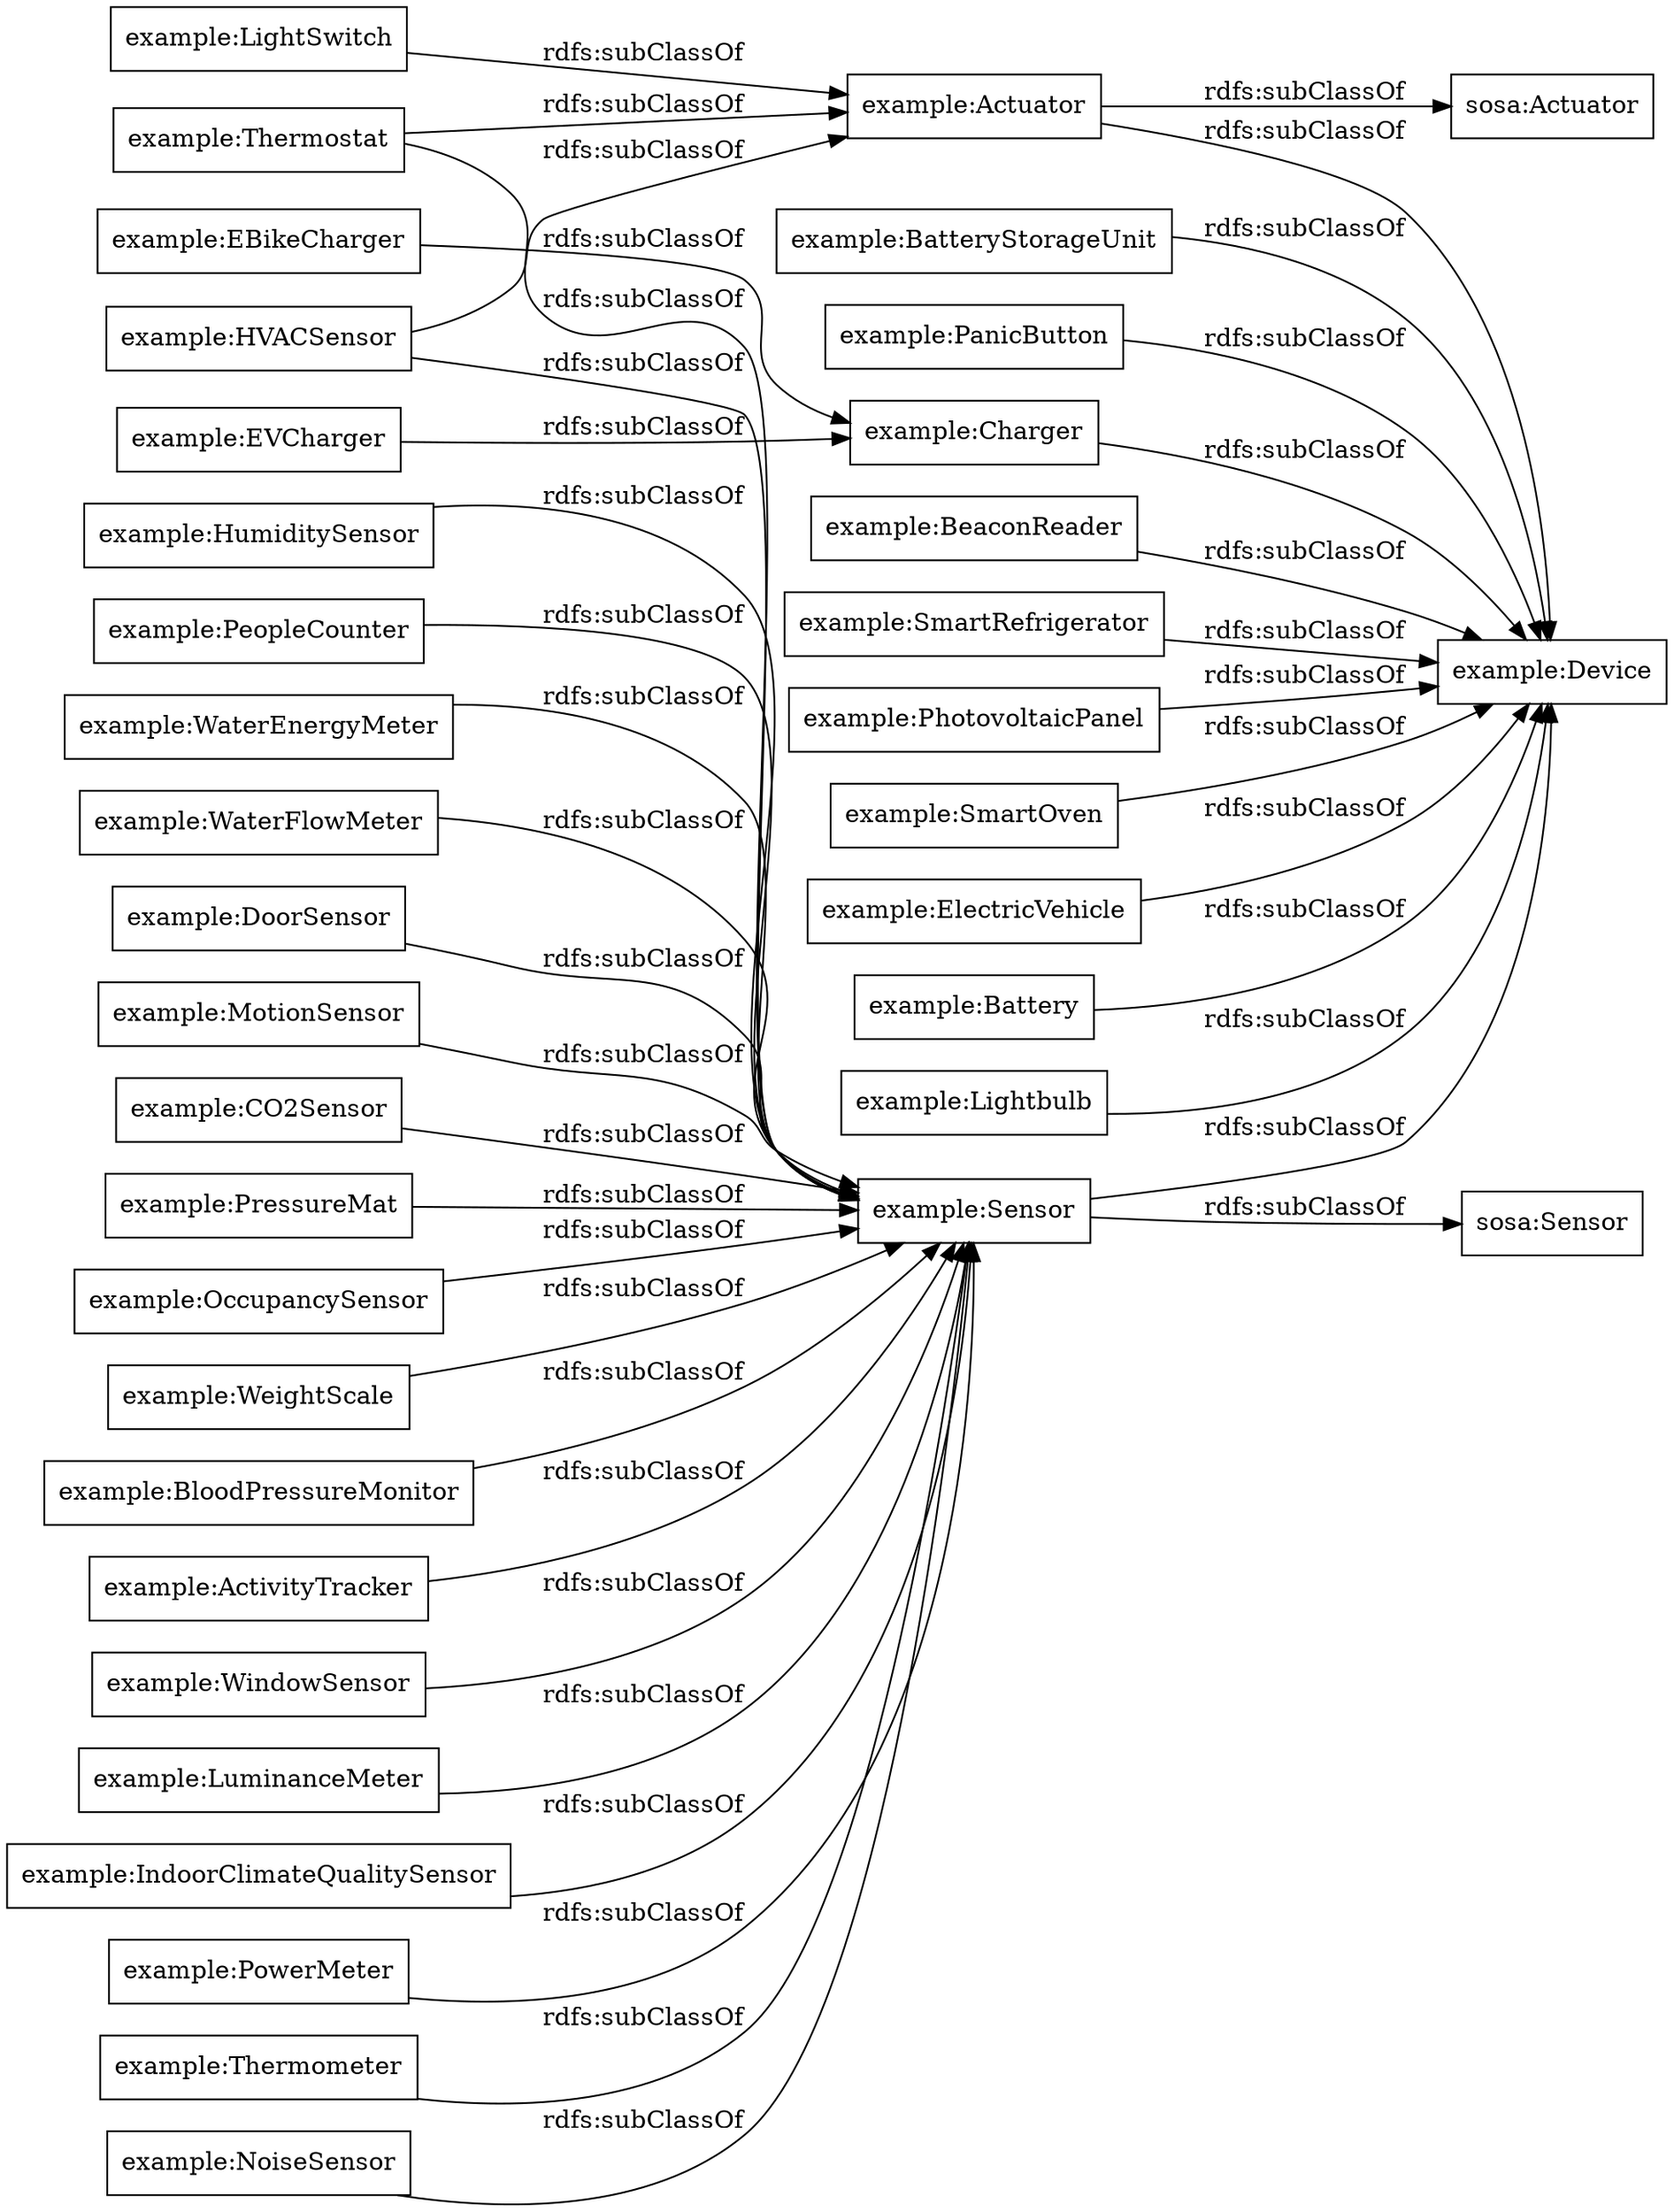 digraph ar2dtool_diagram { 
rankdir=LR;
size="1000"
node [shape = rectangle, color="black"]; "example:PowerMeter" "example:PhotovoltaicPanel" "example:Thermometer" "example:SmartOven" "example:NoiseSensor" "example:LightSwitch" "example:Charger" "example:ElectricVehicle" "example:HumiditySensor" "example:PeopleCounter" "example:WaterEnergyMeter" "sosa:Actuator" "example:WaterFlowMeter" "example:DoorSensor" "example:MotionSensor" "example:CO2Sensor" "example:EVCharger" "example:HVACSensor" "example:Device" "example:PressureMat" "example:Actuator" "example:OccupancySensor" "example:Thermostat" "sosa:Sensor" "example:WeightScale" "example:Lightbulb" "example:BatteryStorageUnit" "example:BeaconReader" "example:BloodPressureMonitor" "example:PanicButton" "example:ActivityTracker" "example:Sensor" "example:WindowSensor" "example:SmartRefrigerator" "example:Battery" "example:LuminanceMeter" "example:IndoorClimateQualitySensor" "example:EBikeCharger" ; /*classes style*/
	"example:PhotovoltaicPanel" -> "example:Device" [ label = "rdfs:subClassOf" ];
	"example:PeopleCounter" -> "example:Sensor" [ label = "rdfs:subClassOf" ];
	"example:WaterEnergyMeter" -> "example:Sensor" [ label = "rdfs:subClassOf" ];
	"example:Lightbulb" -> "example:Device" [ label = "rdfs:subClassOf" ];
	"example:WaterFlowMeter" -> "example:Sensor" [ label = "rdfs:subClassOf" ];
	"example:HVACSensor" -> "example:Sensor" [ label = "rdfs:subClassOf" ];
	"example:HVACSensor" -> "example:Actuator" [ label = "rdfs:subClassOf" ];
	"example:PanicButton" -> "example:Device" [ label = "rdfs:subClassOf" ];
	"example:SmartRefrigerator" -> "example:Device" [ label = "rdfs:subClassOf" ];
	"example:Sensor" -> "sosa:Sensor" [ label = "rdfs:subClassOf" ];
	"example:Sensor" -> "example:Device" [ label = "rdfs:subClassOf" ];
	"example:DoorSensor" -> "example:Sensor" [ label = "rdfs:subClassOf" ];
	"example:ActivityTracker" -> "example:Sensor" [ label = "rdfs:subClassOf" ];
	"example:Charger" -> "example:Device" [ label = "rdfs:subClassOf" ];
	"example:LuminanceMeter" -> "example:Sensor" [ label = "rdfs:subClassOf" ];
	"example:ElectricVehicle" -> "example:Device" [ label = "rdfs:subClassOf" ];
	"example:WindowSensor" -> "example:Sensor" [ label = "rdfs:subClassOf" ];
	"example:PressureMat" -> "example:Sensor" [ label = "rdfs:subClassOf" ];
	"example:EVCharger" -> "example:Charger" [ label = "rdfs:subClassOf" ];
	"example:OccupancySensor" -> "example:Sensor" [ label = "rdfs:subClassOf" ];
	"example:LightSwitch" -> "example:Actuator" [ label = "rdfs:subClassOf" ];
	"example:SmartOven" -> "example:Device" [ label = "rdfs:subClassOf" ];
	"example:BeaconReader" -> "example:Device" [ label = "rdfs:subClassOf" ];
	"example:CO2Sensor" -> "example:Sensor" [ label = "rdfs:subClassOf" ];
	"example:Battery" -> "example:Device" [ label = "rdfs:subClassOf" ];
	"example:EBikeCharger" -> "example:Charger" [ label = "rdfs:subClassOf" ];
	"example:NoiseSensor" -> "example:Sensor" [ label = "rdfs:subClassOf" ];
	"example:PowerMeter" -> "example:Sensor" [ label = "rdfs:subClassOf" ];
	"example:Thermostat" -> "example:Sensor" [ label = "rdfs:subClassOf" ];
	"example:Thermostat" -> "example:Actuator" [ label = "rdfs:subClassOf" ];
	"example:HumiditySensor" -> "example:Sensor" [ label = "rdfs:subClassOf" ];
	"example:IndoorClimateQualitySensor" -> "example:Sensor" [ label = "rdfs:subClassOf" ];
	"example:BloodPressureMonitor" -> "example:Sensor" [ label = "rdfs:subClassOf" ];
	"example:Actuator" -> "sosa:Actuator" [ label = "rdfs:subClassOf" ];
	"example:Actuator" -> "example:Device" [ label = "rdfs:subClassOf" ];
	"example:BatteryStorageUnit" -> "example:Device" [ label = "rdfs:subClassOf" ];
	"example:WeightScale" -> "example:Sensor" [ label = "rdfs:subClassOf" ];
	"example:Thermometer" -> "example:Sensor" [ label = "rdfs:subClassOf" ];
	"example:MotionSensor" -> "example:Sensor" [ label = "rdfs:subClassOf" ];

}
